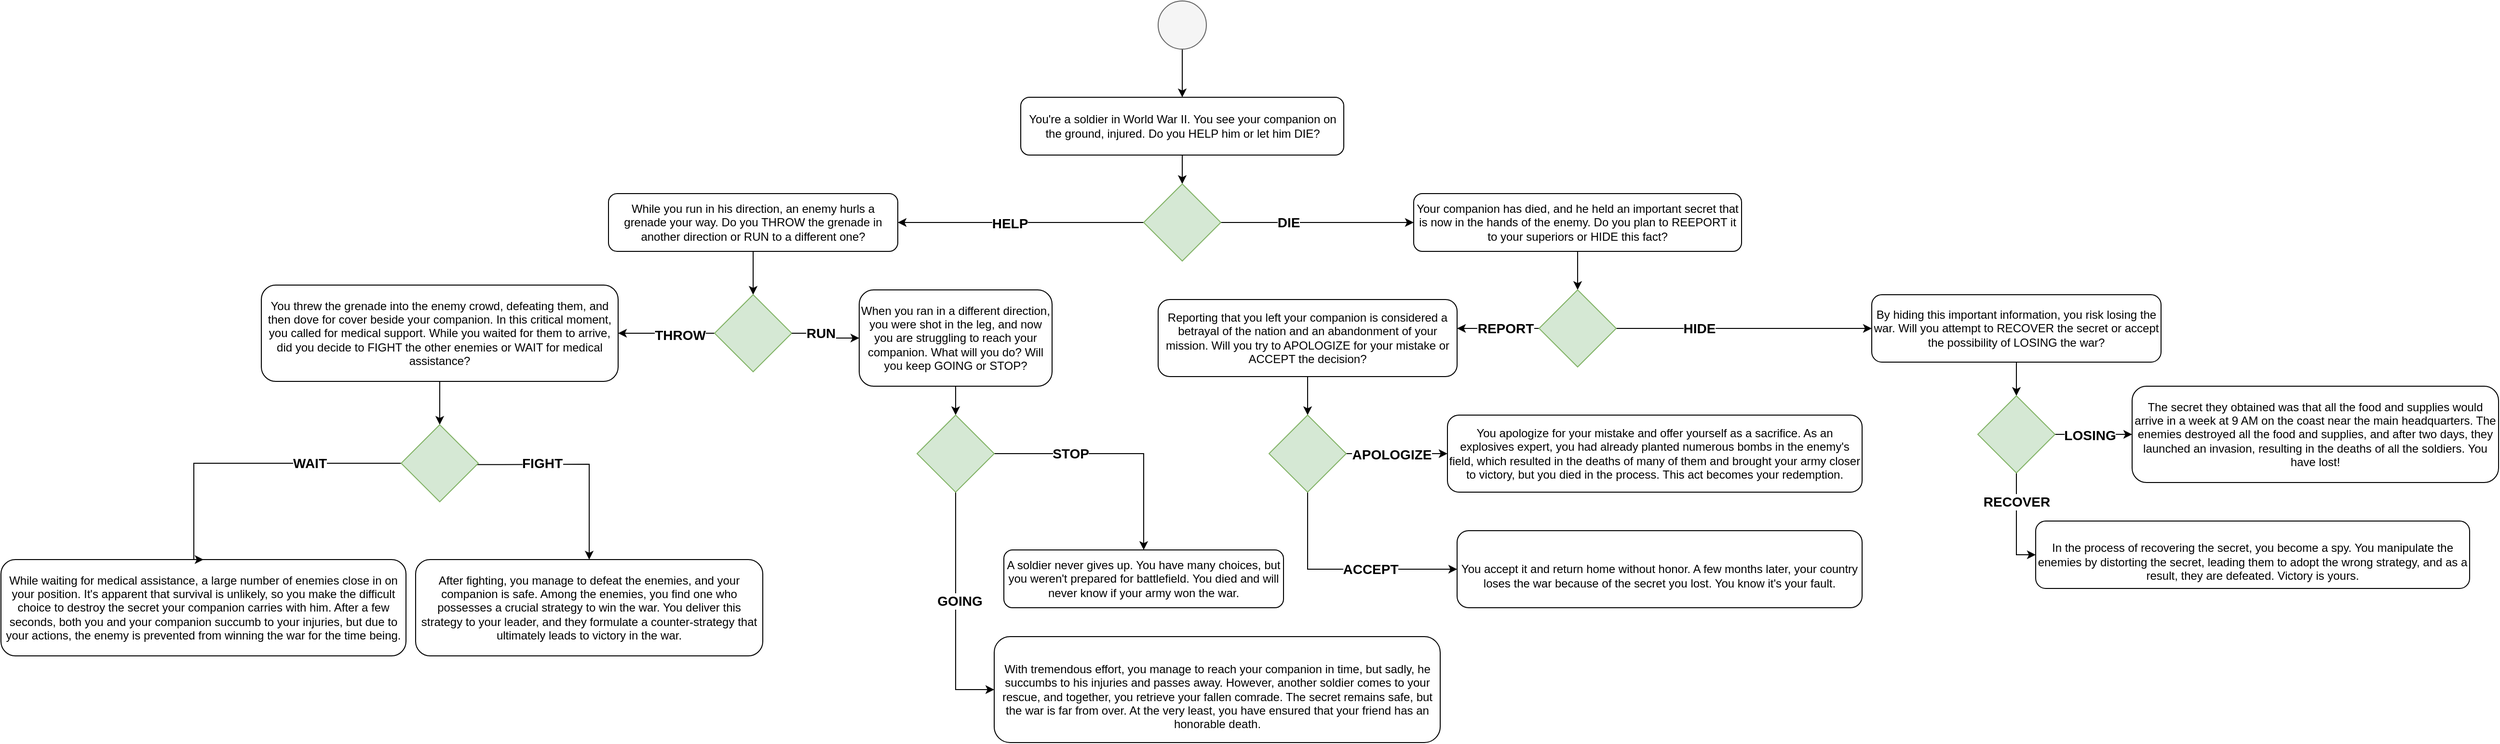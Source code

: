 <mxfile version="22.0.0" type="device">
  <diagram name="W03 Adventure Game" id="74e2e168-ea6b-b213-b513-2b3c1d86103e">
    <mxGraphModel dx="4510" dy="2028" grid="1" gridSize="10" guides="1" tooltips="1" connect="1" arrows="1" fold="1" page="1" pageScale="1" pageWidth="1100" pageHeight="850" background="none" math="0" shadow="0">
      <root>
        <mxCell id="0" />
        <mxCell id="1" parent="0" />
        <mxCell id="fJcIR22K3duosEOk0-4w-3" style="edgeStyle=orthogonalEdgeStyle;rounded=0;orthogonalLoop=1;jettySize=auto;html=1;entryX=0.5;entryY=0;entryDx=0;entryDy=0;" edge="1" parent="1" source="fJcIR22K3duosEOk0-4w-1" target="fJcIR22K3duosEOk0-4w-2">
          <mxGeometry relative="1" as="geometry" />
        </mxCell>
        <mxCell id="fJcIR22K3duosEOk0-4w-1" value="" style="ellipse;whiteSpace=wrap;html=1;aspect=fixed;fillColor=#f5f5f5;fontColor=#333333;strokeColor=#666666;" vertex="1" parent="1">
          <mxGeometry x="540" y="40" width="50" height="50" as="geometry" />
        </mxCell>
        <mxCell id="fJcIR22K3duosEOk0-4w-5" style="edgeStyle=orthogonalEdgeStyle;rounded=0;orthogonalLoop=1;jettySize=auto;html=1;" edge="1" parent="1" source="fJcIR22K3duosEOk0-4w-2" target="fJcIR22K3duosEOk0-4w-4">
          <mxGeometry relative="1" as="geometry" />
        </mxCell>
        <mxCell id="fJcIR22K3duosEOk0-4w-2" value="You&#39;re a soldier in World War II. You see your companion on the ground, injured. Do you HELP him or let him DIE?" style="rounded=1;whiteSpace=wrap;html=1;" vertex="1" parent="1">
          <mxGeometry x="397.5" y="140" width="335" height="60" as="geometry" />
        </mxCell>
        <mxCell id="fJcIR22K3duosEOk0-4w-8" style="edgeStyle=orthogonalEdgeStyle;rounded=0;orthogonalLoop=1;jettySize=auto;html=1;" edge="1" parent="1" source="fJcIR22K3duosEOk0-4w-4" target="fJcIR22K3duosEOk0-4w-6">
          <mxGeometry relative="1" as="geometry" />
        </mxCell>
        <mxCell id="fJcIR22K3duosEOk0-4w-11" value="HELP" style="edgeLabel;html=1;align=center;verticalAlign=middle;resizable=0;points=[];fontStyle=1;fontSize=14;" vertex="1" connectable="0" parent="fJcIR22K3duosEOk0-4w-8">
          <mxGeometry x="0.114" y="2" relative="1" as="geometry">
            <mxPoint x="3" y="-1" as="offset" />
          </mxGeometry>
        </mxCell>
        <mxCell id="fJcIR22K3duosEOk0-4w-10" style="edgeStyle=orthogonalEdgeStyle;rounded=0;orthogonalLoop=1;jettySize=auto;html=1;entryX=0;entryY=0.5;entryDx=0;entryDy=0;" edge="1" parent="1" source="fJcIR22K3duosEOk0-4w-4" target="fJcIR22K3duosEOk0-4w-7">
          <mxGeometry relative="1" as="geometry" />
        </mxCell>
        <mxCell id="fJcIR22K3duosEOk0-4w-12" value="DIE" style="edgeLabel;html=1;align=center;verticalAlign=middle;resizable=0;points=[];fontStyle=1;fontSize=14;" vertex="1" connectable="0" parent="fJcIR22K3duosEOk0-4w-10">
          <mxGeometry x="-0.294" relative="1" as="geometry">
            <mxPoint x="-1" as="offset" />
          </mxGeometry>
        </mxCell>
        <mxCell id="fJcIR22K3duosEOk0-4w-4" value="" style="rhombus;whiteSpace=wrap;html=1;fillColor=#d5e8d4;strokeColor=#82b366;" vertex="1" parent="1">
          <mxGeometry x="525" y="230" width="80" height="80" as="geometry" />
        </mxCell>
        <mxCell id="fJcIR22K3duosEOk0-4w-14" style="edgeStyle=orthogonalEdgeStyle;rounded=0;orthogonalLoop=1;jettySize=auto;html=1;" edge="1" parent="1" source="fJcIR22K3duosEOk0-4w-6" target="fJcIR22K3duosEOk0-4w-13">
          <mxGeometry relative="1" as="geometry" />
        </mxCell>
        <mxCell id="fJcIR22K3duosEOk0-4w-6" value="While you run in his direction, an enemy hurls a grenade your way. Do you THROW the grenade in another direction or RUN to a different one?" style="rounded=1;whiteSpace=wrap;html=1;" vertex="1" parent="1">
          <mxGeometry x="-30" y="240" width="300" height="60" as="geometry" />
        </mxCell>
        <mxCell id="fJcIR22K3duosEOk0-4w-24" style="edgeStyle=orthogonalEdgeStyle;rounded=0;orthogonalLoop=1;jettySize=auto;html=1;entryX=0.5;entryY=0;entryDx=0;entryDy=0;" edge="1" parent="1" source="fJcIR22K3duosEOk0-4w-7" target="fJcIR22K3duosEOk0-4w-19">
          <mxGeometry relative="1" as="geometry" />
        </mxCell>
        <mxCell id="fJcIR22K3duosEOk0-4w-7" value="Your companion has died, and he held an important secret that is now in the hands of the enemy. Do you plan to REEPORT it to your superiors or HIDE this fact?" style="rounded=1;whiteSpace=wrap;html=1;" vertex="1" parent="1">
          <mxGeometry x="805" y="240" width="340" height="60" as="geometry" />
        </mxCell>
        <mxCell id="fJcIR22K3duosEOk0-4w-17" style="edgeStyle=orthogonalEdgeStyle;rounded=0;orthogonalLoop=1;jettySize=auto;html=1;" edge="1" parent="1" source="fJcIR22K3duosEOk0-4w-13" target="fJcIR22K3duosEOk0-4w-15">
          <mxGeometry relative="1" as="geometry" />
        </mxCell>
        <mxCell id="fJcIR22K3duosEOk0-4w-25" value="THROW" style="edgeLabel;html=1;align=center;verticalAlign=middle;resizable=0;points=[];fontStyle=1;fontSize=14;" vertex="1" connectable="0" parent="fJcIR22K3duosEOk0-4w-17">
          <mxGeometry x="-0.284" y="2" relative="1" as="geometry">
            <mxPoint as="offset" />
          </mxGeometry>
        </mxCell>
        <mxCell id="fJcIR22K3duosEOk0-4w-13" value="" style="rhombus;whiteSpace=wrap;html=1;fillColor=#d5e8d4;strokeColor=#82b366;" vertex="1" parent="1">
          <mxGeometry x="80" y="345" width="80" height="80" as="geometry" />
        </mxCell>
        <mxCell id="fJcIR22K3duosEOk0-4w-35" style="edgeStyle=orthogonalEdgeStyle;rounded=0;orthogonalLoop=1;jettySize=auto;html=1;entryX=0.5;entryY=0;entryDx=0;entryDy=0;" edge="1" parent="1" source="fJcIR22K3duosEOk0-4w-15" target="fJcIR22K3duosEOk0-4w-32">
          <mxGeometry relative="1" as="geometry" />
        </mxCell>
        <mxCell id="fJcIR22K3duosEOk0-4w-15" value="You threw the grenade into the enemy crowd, defeating them, and then dove for cover beside your companion. In this critical moment, you called for medical support. While you waited for them to arrive, did you decide to FIGHT the other enemies or WAIT for medical assistance?" style="rounded=1;whiteSpace=wrap;html=1;" vertex="1" parent="1">
          <mxGeometry x="-390" y="335" width="370" height="100" as="geometry" />
        </mxCell>
        <mxCell id="fJcIR22K3duosEOk0-4w-45" style="edgeStyle=orthogonalEdgeStyle;rounded=0;orthogonalLoop=1;jettySize=auto;html=1;entryX=0.5;entryY=0;entryDx=0;entryDy=0;" edge="1" parent="1" source="fJcIR22K3duosEOk0-4w-16" target="fJcIR22K3duosEOk0-4w-44">
          <mxGeometry relative="1" as="geometry" />
        </mxCell>
        <mxCell id="fJcIR22K3duosEOk0-4w-16" value="When you ran in a different direction, you were shot in the leg, and now you are struggling to reach your companion. What will you do? Will you keep GOING or STOP?" style="rounded=1;whiteSpace=wrap;html=1;" vertex="1" parent="1">
          <mxGeometry x="230" y="340" width="200" height="100" as="geometry" />
        </mxCell>
        <mxCell id="fJcIR22K3duosEOk0-4w-18" style="edgeStyle=orthogonalEdgeStyle;rounded=0;orthogonalLoop=1;jettySize=auto;html=1;entryX=0;entryY=0.5;entryDx=0;entryDy=0;" edge="1" parent="1" source="fJcIR22K3duosEOk0-4w-13" target="fJcIR22K3duosEOk0-4w-16">
          <mxGeometry relative="1" as="geometry" />
        </mxCell>
        <mxCell id="fJcIR22K3duosEOk0-4w-27" value="RUN" style="edgeLabel;html=1;align=center;verticalAlign=middle;resizable=0;points=[];fontStyle=1;fontSize=14;" vertex="1" connectable="0" parent="fJcIR22K3duosEOk0-4w-18">
          <mxGeometry x="-0.148" y="2" relative="1" as="geometry">
            <mxPoint x="-2" y="2" as="offset" />
          </mxGeometry>
        </mxCell>
        <mxCell id="fJcIR22K3duosEOk0-4w-22" style="edgeStyle=orthogonalEdgeStyle;rounded=0;orthogonalLoop=1;jettySize=auto;html=1;exitX=0;exitY=0.5;exitDx=0;exitDy=0;" edge="1" parent="1" source="fJcIR22K3duosEOk0-4w-19" target="fJcIR22K3duosEOk0-4w-20">
          <mxGeometry relative="1" as="geometry">
            <Array as="points">
              <mxPoint x="910" y="380" />
              <mxPoint x="910" y="380" />
            </Array>
          </mxGeometry>
        </mxCell>
        <mxCell id="fJcIR22K3duosEOk0-4w-28" value="REPORT" style="edgeLabel;html=1;align=center;verticalAlign=middle;resizable=0;points=[];fontStyle=1;fontSize=14;" vertex="1" connectable="0" parent="fJcIR22K3duosEOk0-4w-22">
          <mxGeometry y="1" relative="1" as="geometry">
            <mxPoint x="7" y="-1" as="offset" />
          </mxGeometry>
        </mxCell>
        <mxCell id="fJcIR22K3duosEOk0-4w-23" style="edgeStyle=orthogonalEdgeStyle;rounded=0;orthogonalLoop=1;jettySize=auto;html=1;" edge="1" parent="1" source="fJcIR22K3duosEOk0-4w-19" target="fJcIR22K3duosEOk0-4w-21">
          <mxGeometry relative="1" as="geometry" />
        </mxCell>
        <mxCell id="fJcIR22K3duosEOk0-4w-29" value="HIDE" style="edgeLabel;html=1;align=center;verticalAlign=middle;resizable=0;points=[];fontStyle=1;fontSize=14;" vertex="1" connectable="0" parent="fJcIR22K3duosEOk0-4w-23">
          <mxGeometry x="-0.467" y="-1" relative="1" as="geometry">
            <mxPoint x="15" y="-1" as="offset" />
          </mxGeometry>
        </mxCell>
        <mxCell id="fJcIR22K3duosEOk0-4w-19" value="" style="rhombus;whiteSpace=wrap;html=1;fillColor=#d5e8d4;strokeColor=#82b366;" vertex="1" parent="1">
          <mxGeometry x="935" y="340" width="80" height="80" as="geometry" />
        </mxCell>
        <mxCell id="fJcIR22K3duosEOk0-4w-64" style="edgeStyle=orthogonalEdgeStyle;rounded=0;orthogonalLoop=1;jettySize=auto;html=1;entryX=0.5;entryY=0;entryDx=0;entryDy=0;" edge="1" parent="1" source="fJcIR22K3duosEOk0-4w-20" target="fJcIR22K3duosEOk0-4w-53">
          <mxGeometry relative="1" as="geometry" />
        </mxCell>
        <mxCell id="fJcIR22K3duosEOk0-4w-20" value="Reporting that you left your companion is considered a betrayal of the nation and an abandonment of your mission. Will you try to APOLOGIZE for your mistake or ACCEPT the decision?" style="rounded=1;whiteSpace=wrap;html=1;" vertex="1" parent="1">
          <mxGeometry x="540" y="350" width="310" height="80" as="geometry" />
        </mxCell>
        <mxCell id="fJcIR22K3duosEOk0-4w-63" style="edgeStyle=orthogonalEdgeStyle;rounded=0;orthogonalLoop=1;jettySize=auto;html=1;" edge="1" parent="1" source="fJcIR22K3duosEOk0-4w-21" target="fJcIR22K3duosEOk0-4w-62">
          <mxGeometry relative="1" as="geometry" />
        </mxCell>
        <mxCell id="fJcIR22K3duosEOk0-4w-21" value="By hiding this important information, you risk losing the war. Will you attempt to RECOVER the secret or accept the possibility of LOSING the war?" style="rounded=1;whiteSpace=wrap;html=1;" vertex="1" parent="1">
          <mxGeometry x="1280" y="345" width="300" height="70" as="geometry" />
        </mxCell>
        <mxCell id="fJcIR22K3duosEOk0-4w-30" value="After fighting, you manage to defeat the enemies, and your companion is safe. Among the enemies, you find one who possesses a crucial strategy to win the war. You deliver this strategy to your leader, and they formulate a counter-strategy that ultimately leads to victory in the war." style="rounded=1;whiteSpace=wrap;html=1;" vertex="1" parent="1">
          <mxGeometry x="-230" y="620" width="360" height="100" as="geometry" />
        </mxCell>
        <mxCell id="fJcIR22K3duosEOk0-4w-31" value="While waiting for medical assistance, a large number of enemies close in on your position. It&#39;s apparent that survival is unlikely, so you make the difficult choice to destroy the secret your companion carries with him. After a few seconds, both you and your companion succumb to your injuries, but due to your actions, the enemy is prevented from winning the war for the time being." style="rounded=1;whiteSpace=wrap;html=1;" vertex="1" parent="1">
          <mxGeometry x="-660" y="620" width="420" height="100" as="geometry" />
        </mxCell>
        <mxCell id="fJcIR22K3duosEOk0-4w-33" style="edgeStyle=orthogonalEdgeStyle;rounded=0;orthogonalLoop=1;jettySize=auto;html=1;exitX=0.952;exitY=0.517;exitDx=0;exitDy=0;exitPerimeter=0;entryX=0.5;entryY=0;entryDx=0;entryDy=0;" edge="1" parent="1" source="fJcIR22K3duosEOk0-4w-32" target="fJcIR22K3duosEOk0-4w-30">
          <mxGeometry relative="1" as="geometry">
            <Array as="points">
              <mxPoint x="-140" y="521" />
              <mxPoint x="20" y="521" />
            </Array>
          </mxGeometry>
        </mxCell>
        <mxCell id="fJcIR22K3duosEOk0-4w-36" value="FIGHT" style="edgeLabel;html=1;align=center;verticalAlign=middle;resizable=0;points=[];fontStyle=1;fontSize=14;" vertex="1" connectable="0" parent="fJcIR22K3duosEOk0-4w-33">
          <mxGeometry x="-0.079" y="4" relative="1" as="geometry">
            <mxPoint x="-31" y="3" as="offset" />
          </mxGeometry>
        </mxCell>
        <mxCell id="fJcIR22K3duosEOk0-4w-34" style="edgeStyle=orthogonalEdgeStyle;rounded=0;orthogonalLoop=1;jettySize=auto;html=1;entryX=0.5;entryY=0;entryDx=0;entryDy=0;exitX=0;exitY=0.5;exitDx=0;exitDy=0;" edge="1" parent="1" source="fJcIR22K3duosEOk0-4w-32" target="fJcIR22K3duosEOk0-4w-31">
          <mxGeometry relative="1" as="geometry">
            <Array as="points">
              <mxPoint x="-460" y="520" />
            </Array>
          </mxGeometry>
        </mxCell>
        <mxCell id="fJcIR22K3duosEOk0-4w-37" value="WAIT" style="edgeLabel;html=1;align=center;verticalAlign=middle;resizable=0;points=[];fontStyle=1;fontSize=14;" vertex="1" connectable="0" parent="fJcIR22K3duosEOk0-4w-34">
          <mxGeometry x="-0.104" y="-1" relative="1" as="geometry">
            <mxPoint x="50" y="1" as="offset" />
          </mxGeometry>
        </mxCell>
        <mxCell id="fJcIR22K3duosEOk0-4w-32" value="" style="rhombus;whiteSpace=wrap;html=1;fillColor=#d5e8d4;strokeColor=#82b366;" vertex="1" parent="1">
          <mxGeometry x="-245" y="480" width="80" height="80" as="geometry" />
        </mxCell>
        <mxCell id="fJcIR22K3duosEOk0-4w-38" value="&lt;br&gt;With tremendous effort, you manage to reach your companion in time, but sadly, he succumbs to his injuries and passes away. However, another soldier comes to your rescue, and together, you retrieve your fallen comrade. The secret remains safe, but the war is far from over. At the very least, you have ensured that your friend has an honorable death." style="rounded=1;whiteSpace=wrap;html=1;" vertex="1" parent="1">
          <mxGeometry x="370" y="700" width="462.5" height="110" as="geometry" />
        </mxCell>
        <mxCell id="fJcIR22K3duosEOk0-4w-39" value="A soldier never gives up. You have many choices, but you weren&#39;t prepared for battlefield. You died and will never know if your army won the war." style="rounded=1;whiteSpace=wrap;html=1;" vertex="1" parent="1">
          <mxGeometry x="380" y="610" width="290" height="60" as="geometry" />
        </mxCell>
        <mxCell id="fJcIR22K3duosEOk0-4w-40" style="edgeStyle=orthogonalEdgeStyle;rounded=0;orthogonalLoop=1;jettySize=auto;html=1;" edge="1" parent="1" source="fJcIR22K3duosEOk0-4w-44" target="fJcIR22K3duosEOk0-4w-38">
          <mxGeometry relative="1" as="geometry">
            <Array as="points">
              <mxPoint x="330" y="710" />
              <mxPoint x="330" y="710" />
            </Array>
          </mxGeometry>
        </mxCell>
        <mxCell id="fJcIR22K3duosEOk0-4w-41" value="GOING" style="edgeLabel;html=1;align=center;verticalAlign=middle;resizable=0;points=[];fontStyle=1;fontSize=14;" vertex="1" connectable="0" parent="fJcIR22K3duosEOk0-4w-40">
          <mxGeometry x="-0.079" y="4" relative="1" as="geometry">
            <mxPoint as="offset" />
          </mxGeometry>
        </mxCell>
        <mxCell id="fJcIR22K3duosEOk0-4w-42" style="edgeStyle=orthogonalEdgeStyle;rounded=0;orthogonalLoop=1;jettySize=auto;html=1;" edge="1" parent="1" source="fJcIR22K3duosEOk0-4w-44" target="fJcIR22K3duosEOk0-4w-39">
          <mxGeometry relative="1" as="geometry" />
        </mxCell>
        <mxCell id="fJcIR22K3duosEOk0-4w-43" value="STOP" style="edgeLabel;html=1;align=center;verticalAlign=middle;resizable=0;points=[];fontStyle=1;fontSize=14;" vertex="1" connectable="0" parent="fJcIR22K3duosEOk0-4w-42">
          <mxGeometry x="-0.104" y="-1" relative="1" as="geometry">
            <mxPoint x="-35" y="-1" as="offset" />
          </mxGeometry>
        </mxCell>
        <mxCell id="fJcIR22K3duosEOk0-4w-44" value="" style="rhombus;whiteSpace=wrap;html=1;fillColor=#d5e8d4;strokeColor=#82b366;" vertex="1" parent="1">
          <mxGeometry x="290" y="470" width="80" height="80" as="geometry" />
        </mxCell>
        <mxCell id="fJcIR22K3duosEOk0-4w-47" value="&lt;br&gt;You accept it and return home without honor. A few months later, your country loses the war because of the secret you lost. You know it&#39;s your fault." style="rounded=1;whiteSpace=wrap;html=1;" vertex="1" parent="1">
          <mxGeometry x="850" y="590" width="420" height="80" as="geometry" />
        </mxCell>
        <mxCell id="fJcIR22K3duosEOk0-4w-48" value="You apologize for your mistake and offer yourself as a sacrifice. As an explosives expert, you had already planted numerous bombs in the enemy&#39;s field, which resulted in the deaths of many of them and brought your army closer to victory, but you died in the process. This act becomes your redemption." style="rounded=1;whiteSpace=wrap;html=1;" vertex="1" parent="1">
          <mxGeometry x="840" y="470" width="430" height="80" as="geometry" />
        </mxCell>
        <mxCell id="fJcIR22K3duosEOk0-4w-49" style="edgeStyle=orthogonalEdgeStyle;rounded=0;orthogonalLoop=1;jettySize=auto;html=1;entryX=0;entryY=0.5;entryDx=0;entryDy=0;exitX=0.5;exitY=1;exitDx=0;exitDy=0;" edge="1" parent="1" source="fJcIR22K3duosEOk0-4w-53" target="fJcIR22K3duosEOk0-4w-47">
          <mxGeometry relative="1" as="geometry">
            <mxPoint x="700" y="560" as="sourcePoint" />
            <Array as="points">
              <mxPoint x="695" y="630" />
            </Array>
          </mxGeometry>
        </mxCell>
        <mxCell id="fJcIR22K3duosEOk0-4w-50" value="ACCEPT" style="edgeLabel;html=1;align=center;verticalAlign=middle;resizable=0;points=[];fontStyle=1;fontSize=14;" vertex="1" connectable="0" parent="fJcIR22K3duosEOk0-4w-49">
          <mxGeometry x="-0.079" y="4" relative="1" as="geometry">
            <mxPoint x="37" y="4" as="offset" />
          </mxGeometry>
        </mxCell>
        <mxCell id="fJcIR22K3duosEOk0-4w-51" style="edgeStyle=orthogonalEdgeStyle;rounded=0;orthogonalLoop=1;jettySize=auto;html=1;" edge="1" parent="1" source="fJcIR22K3duosEOk0-4w-53" target="fJcIR22K3duosEOk0-4w-48">
          <mxGeometry relative="1" as="geometry" />
        </mxCell>
        <mxCell id="fJcIR22K3duosEOk0-4w-52" value="APOLOGIZE" style="edgeLabel;html=1;align=center;verticalAlign=middle;resizable=0;points=[];fontStyle=1;fontSize=14;" vertex="1" connectable="0" parent="fJcIR22K3duosEOk0-4w-51">
          <mxGeometry x="-0.104" y="-1" relative="1" as="geometry">
            <mxPoint as="offset" />
          </mxGeometry>
        </mxCell>
        <mxCell id="fJcIR22K3duosEOk0-4w-53" value="" style="rhombus;whiteSpace=wrap;html=1;fillColor=#d5e8d4;strokeColor=#82b366;" vertex="1" parent="1">
          <mxGeometry x="655" y="470" width="80" height="80" as="geometry" />
        </mxCell>
        <mxCell id="fJcIR22K3duosEOk0-4w-56" value="&lt;br&gt;In the process of recovering the secret, you become a spy. You manipulate the enemies by distorting the secret, leading them to adopt the wrong strategy, and as a result, they are defeated. Victory is yours." style="rounded=1;whiteSpace=wrap;html=1;" vertex="1" parent="1">
          <mxGeometry x="1450" y="580" width="450" height="70" as="geometry" />
        </mxCell>
        <mxCell id="fJcIR22K3duosEOk0-4w-57" value="The secret they obtained was that all the food and supplies would arrive in a week at 9 AM on the coast near the main headquarters. The enemies destroyed all the food and supplies, and after two days, they launched an invasion, resulting in the deaths of all the soldiers. You have lost!" style="rounded=1;whiteSpace=wrap;html=1;" vertex="1" parent="1">
          <mxGeometry x="1550" y="440" width="380" height="100" as="geometry" />
        </mxCell>
        <mxCell id="fJcIR22K3duosEOk0-4w-58" style="edgeStyle=orthogonalEdgeStyle;rounded=0;orthogonalLoop=1;jettySize=auto;html=1;entryX=0;entryY=0.5;entryDx=0;entryDy=0;" edge="1" parent="1" source="fJcIR22K3duosEOk0-4w-62" target="fJcIR22K3duosEOk0-4w-56">
          <mxGeometry relative="1" as="geometry" />
        </mxCell>
        <mxCell id="fJcIR22K3duosEOk0-4w-59" value="RECOVER" style="edgeLabel;html=1;align=center;verticalAlign=middle;resizable=0;points=[];fontStyle=1;fontSize=14;" vertex="1" connectable="0" parent="fJcIR22K3duosEOk0-4w-58">
          <mxGeometry x="-0.079" y="4" relative="1" as="geometry">
            <mxPoint x="-4" y="-19" as="offset" />
          </mxGeometry>
        </mxCell>
        <mxCell id="fJcIR22K3duosEOk0-4w-60" style="edgeStyle=orthogonalEdgeStyle;rounded=0;orthogonalLoop=1;jettySize=auto;html=1;" edge="1" parent="1" source="fJcIR22K3duosEOk0-4w-62" target="fJcIR22K3duosEOk0-4w-57">
          <mxGeometry relative="1" as="geometry" />
        </mxCell>
        <mxCell id="fJcIR22K3duosEOk0-4w-61" value="LOSING" style="edgeLabel;html=1;align=center;verticalAlign=middle;resizable=0;points=[];fontStyle=1;fontSize=14;" vertex="1" connectable="0" parent="fJcIR22K3duosEOk0-4w-60">
          <mxGeometry x="-0.104" y="-1" relative="1" as="geometry">
            <mxPoint as="offset" />
          </mxGeometry>
        </mxCell>
        <mxCell id="fJcIR22K3duosEOk0-4w-62" value="" style="rhombus;whiteSpace=wrap;html=1;fillColor=#d5e8d4;strokeColor=#82b366;" vertex="1" parent="1">
          <mxGeometry x="1390" y="450" width="80" height="80" as="geometry" />
        </mxCell>
      </root>
    </mxGraphModel>
  </diagram>
</mxfile>
